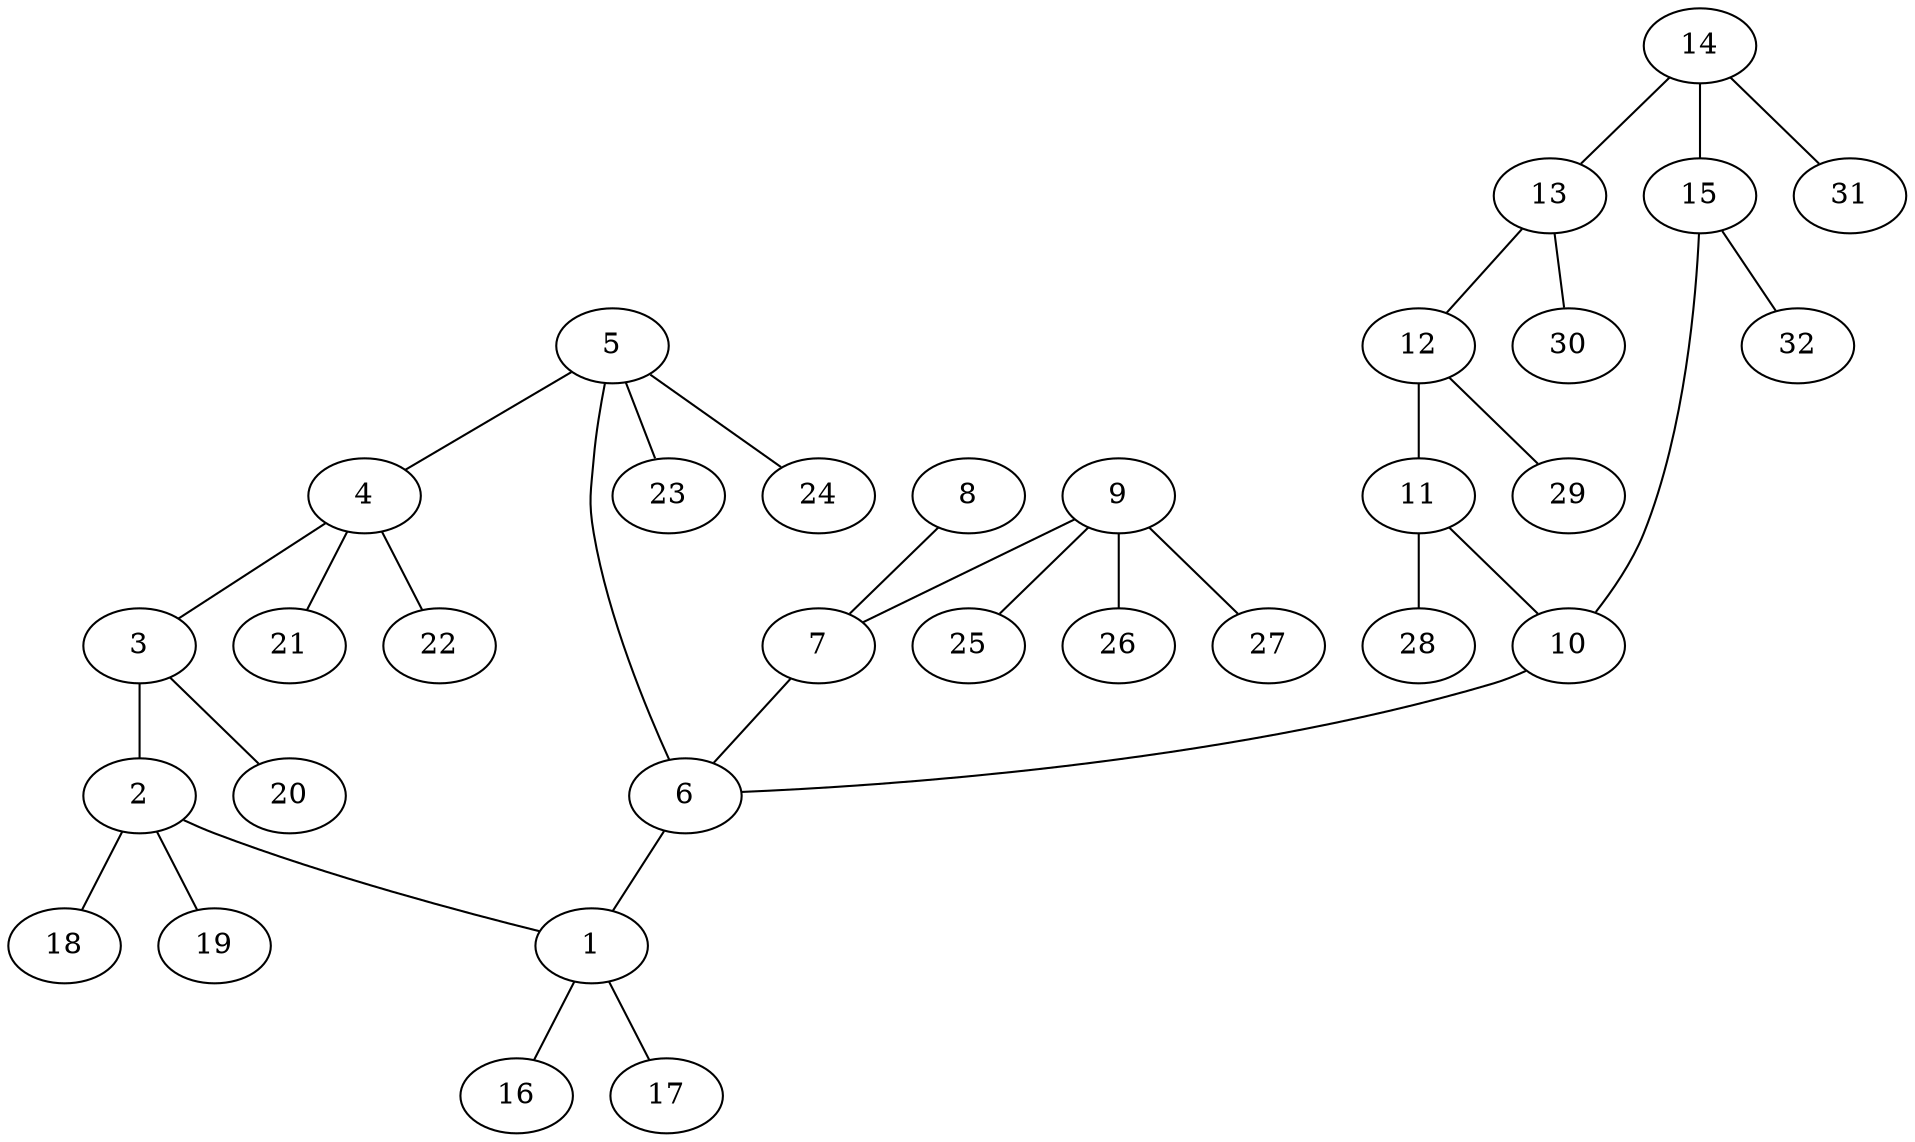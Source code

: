 graph molecule_3481 {
	1	 [chem=C];
	16	 [chem=H];
	1 -- 16	 [valence=1];
	17	 [chem=H];
	1 -- 17	 [valence=1];
	2	 [chem=C];
	2 -- 1	 [valence=1];
	18	 [chem=H];
	2 -- 18	 [valence=1];
	19	 [chem=H];
	2 -- 19	 [valence=1];
	3	 [chem=N];
	3 -- 2	 [valence=1];
	20	 [chem=H];
	3 -- 20	 [valence=1];
	4	 [chem=C];
	4 -- 3	 [valence=1];
	21	 [chem=H];
	4 -- 21	 [valence=1];
	22	 [chem=H];
	4 -- 22	 [valence=1];
	5	 [chem=C];
	5 -- 4	 [valence=1];
	6	 [chem=C];
	5 -- 6	 [valence=1];
	23	 [chem=H];
	5 -- 23	 [valence=1];
	24	 [chem=H];
	5 -- 24	 [valence=1];
	6 -- 1	 [valence=1];
	7	 [chem=C];
	7 -- 6	 [valence=1];
	8	 [chem=O];
	8 -- 7	 [valence=2];
	9	 [chem=C];
	9 -- 7	 [valence=1];
	25	 [chem=H];
	9 -- 25	 [valence=1];
	26	 [chem=H];
	9 -- 26	 [valence=1];
	27	 [chem=H];
	9 -- 27	 [valence=1];
	10	 [chem=C];
	10 -- 6	 [valence=1];
	11	 [chem=C];
	11 -- 10	 [valence=1];
	28	 [chem=H];
	11 -- 28	 [valence=1];
	12	 [chem=C];
	12 -- 11	 [valence=2];
	29	 [chem=H];
	12 -- 29	 [valence=1];
	13	 [chem=C];
	13 -- 12	 [valence=1];
	30	 [chem=H];
	13 -- 30	 [valence=1];
	14	 [chem=C];
	14 -- 13	 [valence=2];
	15	 [chem=C];
	14 -- 15	 [valence=1];
	31	 [chem=H];
	14 -- 31	 [valence=1];
	15 -- 10	 [valence=2];
	32	 [chem=H];
	15 -- 32	 [valence=1];
}
